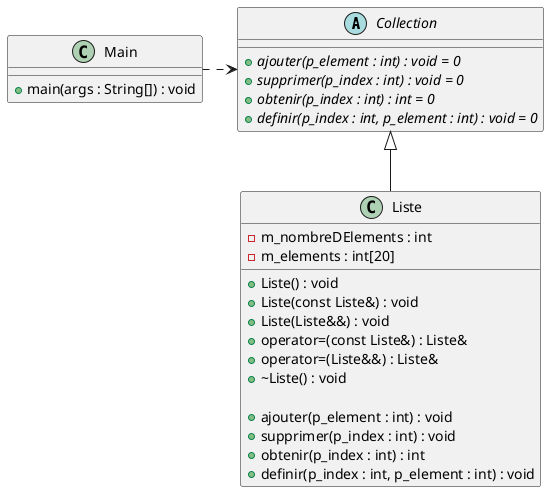 @startuml

abstract class Collection {    
    + {abstract} ajouter(p_element : int) : void = 0
    + {abstract} supprimer(p_index : int) : void = 0
    + {abstract} obtenir(p_index : int) : int = 0
    + {abstract} definir(p_index : int, p_element : int) : void = 0
}

class Liste {
    - m_nombreDElements : int
    - m_elements : int[20]
    
    + Liste() : void
    + Liste(const Liste&) : void
    + Liste(Liste&&) : void
    + operator=(const Liste&) : Liste&
    + operator=(Liste&&) : Liste&
    + ~Liste() : void

    + ajouter(p_element : int) : void
    + supprimer(p_index : int) : void
    + obtenir(p_index : int) : int
    + definir(p_index : int, p_element : int) : void
}


class Main {
    + main(args : String[]) : void
}

Collection <|-- Liste
Main .r.> Collection
@enduml

